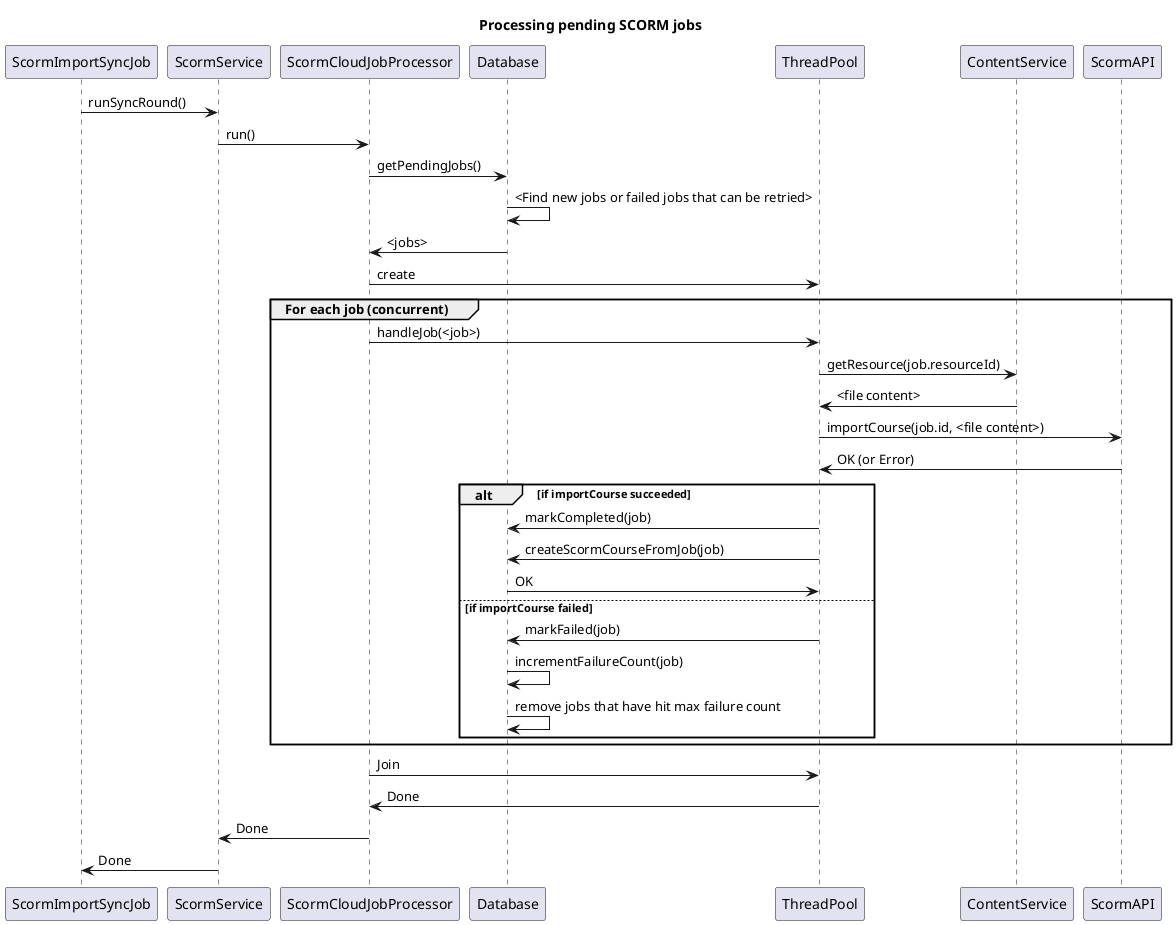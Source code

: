 ' java -jar plantuml.jar 02_scorm_job_processing_run.uml

@startuml

title Processing pending SCORM jobs

ScormImportSyncJob -> ScormService : runSyncRound()

ScormService -> ScormCloudJobProcessor : run()

ScormCloudJobProcessor -> Database : getPendingJobs()

Database -> Database : <Find new jobs or failed jobs that can be retried>

Database -> ScormCloudJobProcessor : <jobs>

ScormCloudJobProcessor -> ThreadPool : create

group For each job (concurrent)

  ScormCloudJobProcessor -> ThreadPool : handleJob(<job>)

  ThreadPool -> ContentService : getResource(job.resourceId)

  ContentService -> ThreadPool : <file content>

  ThreadPool -> ScormAPI : importCourse(job.id, <file content>)

  ScormAPI -> ThreadPool : OK (or Error)

  alt if importCourse succeeded

    ThreadPool -> Database : markCompleted(job)

    ThreadPool -> Database : createScormCourseFromJob(job)

    Database -> ThreadPool : OK

  else if importCourse failed

    ThreadPool -> Database : markFailed(job)

    Database -> Database : incrementFailureCount(job) 

    Database -> Database : remove jobs that have hit max failure count

  end

end

ScormCloudJobProcessor -> ThreadPool : Join

ThreadPool -> ScormCloudJobProcessor : Done

ScormCloudJobProcessor -> ScormService : Done

ScormService -> ScormImportSyncJob : Done

@enduml
